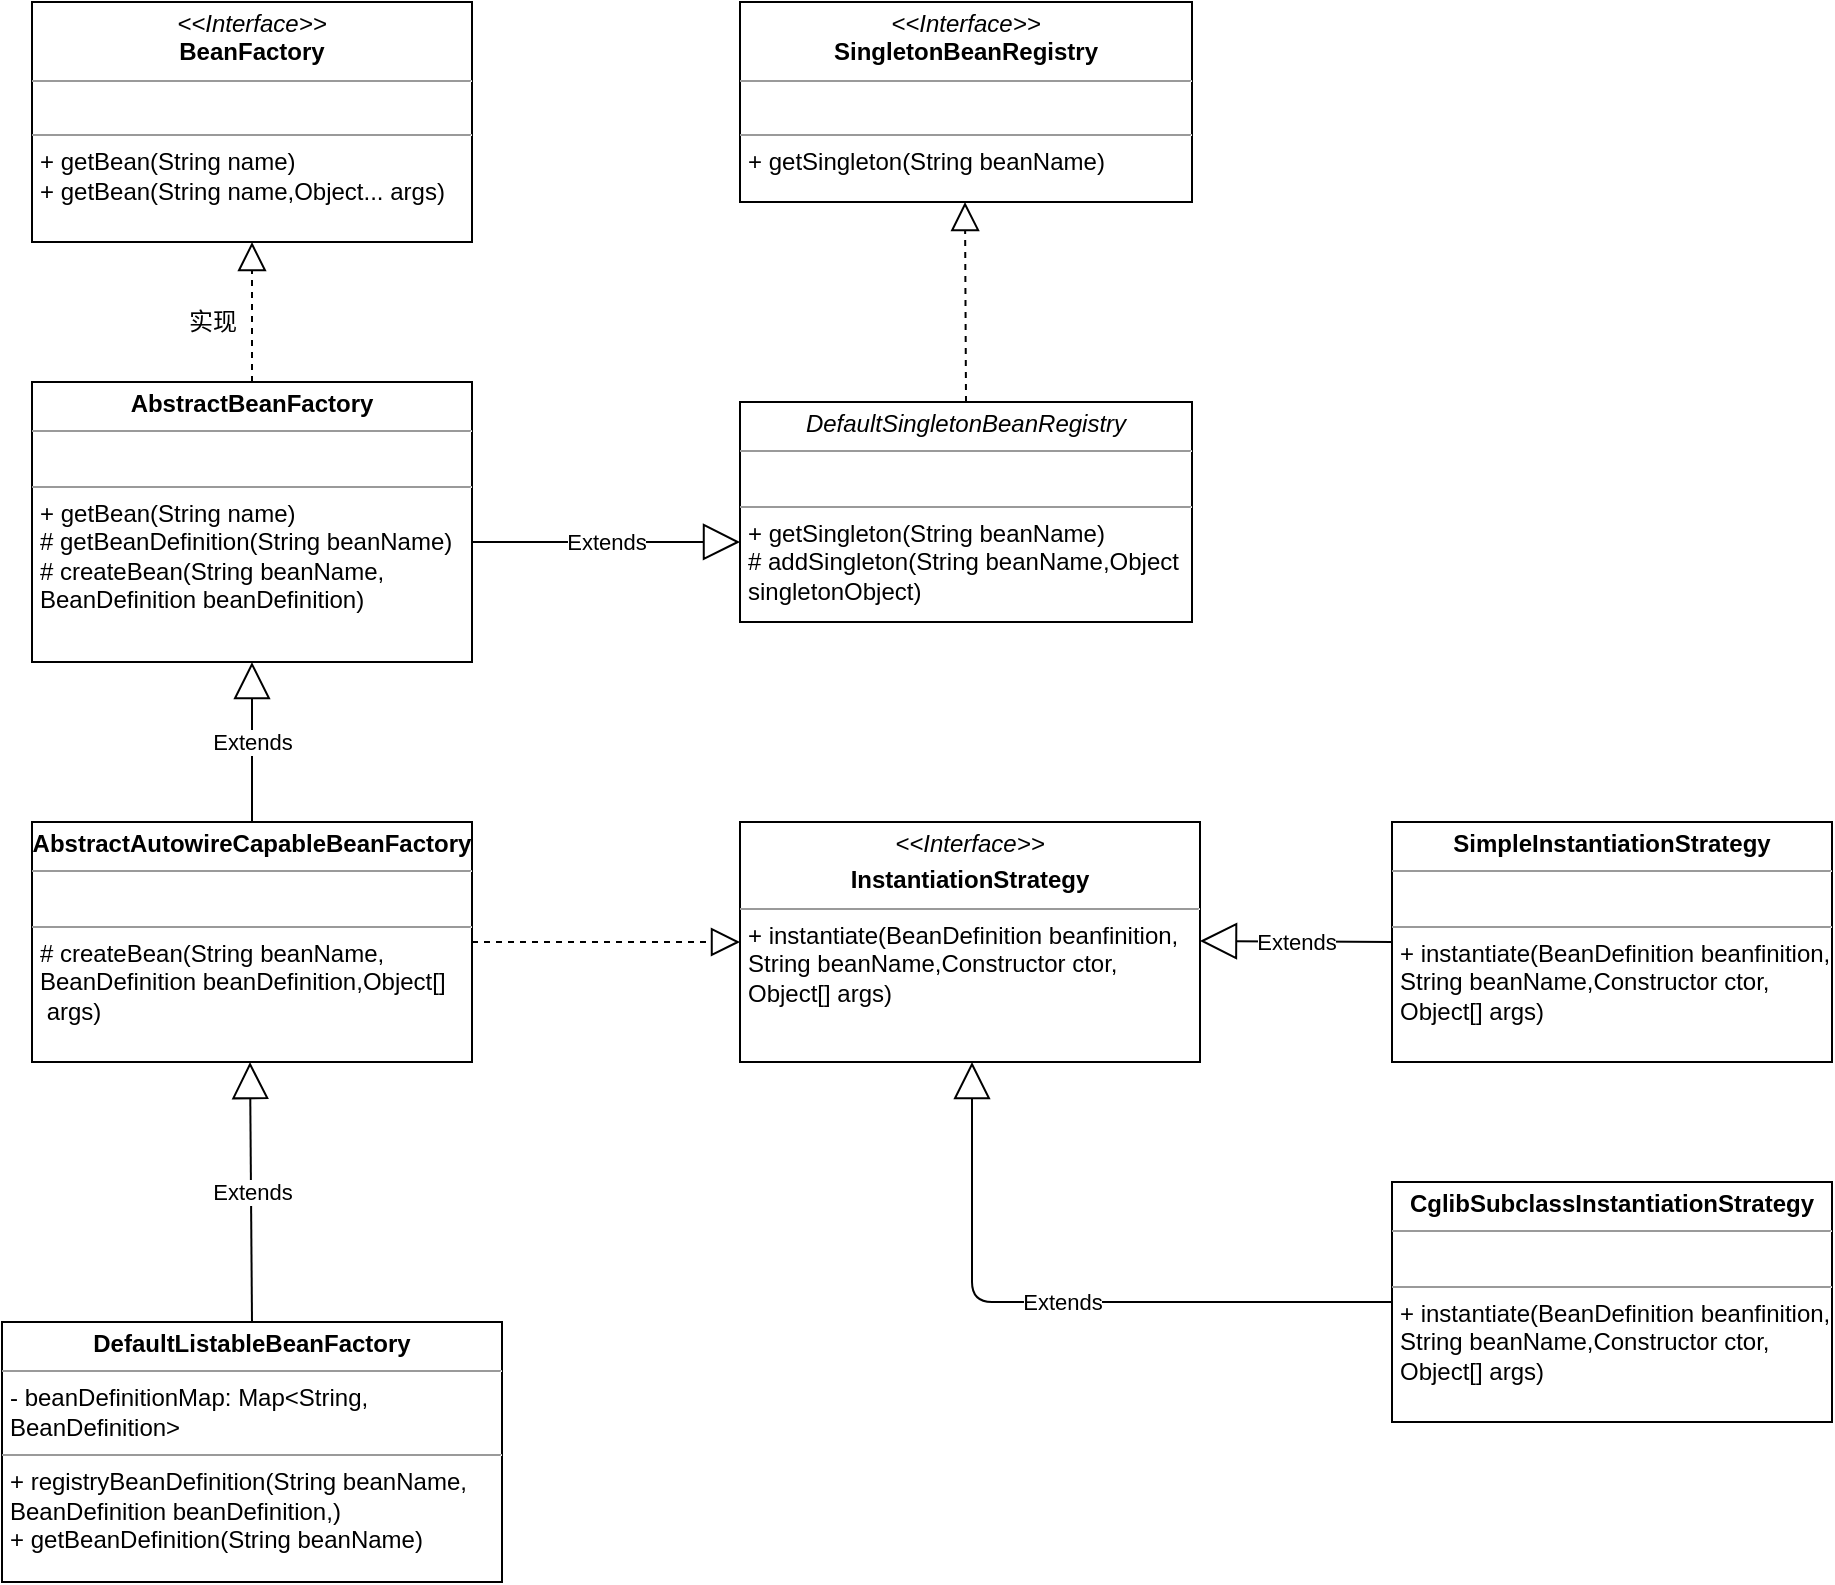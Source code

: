 <mxfile version="14.9.6" type="device"><diagram id="6EK1qQfxJugf2_wXpq0B" name="第 1 页"><mxGraphModel dx="1422" dy="822" grid="1" gridSize="10" guides="1" tooltips="1" connect="1" arrows="1" fold="1" page="1" pageScale="1" pageWidth="827" pageHeight="1169" background="none" math="0" shadow="0"><root><mxCell id="0"/><mxCell id="1" parent="0"/><mxCell id="wFGo5rGqJg8Xc-vRmlnR-1" value="&lt;p style=&quot;margin: 0px ; margin-top: 4px ; text-align: center&quot;&gt;&lt;i&gt;&amp;lt;&amp;lt;Interface&amp;gt;&amp;gt;&lt;/i&gt;&lt;br&gt;&lt;b&gt;BeanFactory&lt;/b&gt;&lt;/p&gt;&lt;hr size=&quot;1&quot;&gt;&lt;p style=&quot;margin: 0px ; margin-left: 4px&quot;&gt;&lt;br&gt;&lt;/p&gt;&lt;hr size=&quot;1&quot;&gt;&lt;p style=&quot;margin: 0px ; margin-left: 4px&quot;&gt;+ getBean(String name)&lt;br&gt;+ getBean(String name,Object... args)&lt;/p&gt;" style="verticalAlign=top;align=left;overflow=fill;fontSize=12;fontFamily=Helvetica;html=1;" vertex="1" parent="1"><mxGeometry x="60" y="70" width="220" height="120" as="geometry"/></mxCell><mxCell id="wFGo5rGqJg8Xc-vRmlnR-2" value="&lt;p style=&quot;margin: 0px ; margin-top: 4px ; text-align: center&quot;&gt;&lt;b&gt;AbstractBeanFactory&lt;/b&gt;&lt;/p&gt;&lt;hr size=&quot;1&quot;&gt;&lt;p style=&quot;margin: 0px ; margin-left: 4px&quot;&gt;&lt;br&gt;&lt;/p&gt;&lt;hr size=&quot;1&quot;&gt;&lt;p style=&quot;margin: 0px ; margin-left: 4px&quot;&gt;+ getBean(String name)&lt;br&gt;# getBeanDefinition(String beanName)&lt;/p&gt;&lt;p style=&quot;margin: 0px ; margin-left: 4px&quot;&gt;# createBean(String beanName,&lt;/p&gt;&lt;p style=&quot;margin: 0px ; margin-left: 4px&quot;&gt;BeanDefinition beanDefinition)&lt;/p&gt;" style="verticalAlign=top;align=left;overflow=fill;fontSize=12;fontFamily=Helvetica;html=1;" vertex="1" parent="1"><mxGeometry x="60" y="260" width="220" height="140" as="geometry"/></mxCell><mxCell id="wFGo5rGqJg8Xc-vRmlnR-6" value="Extends" style="endArrow=block;endSize=16;endFill=0;html=1;exitX=1;exitY=0.571;exitDx=0;exitDy=0;exitPerimeter=0;" edge="1" parent="1" source="wFGo5rGqJg8Xc-vRmlnR-2"><mxGeometry width="160" relative="1" as="geometry"><mxPoint x="290" y="340" as="sourcePoint"/><mxPoint x="414" y="340" as="targetPoint"/></mxGeometry></mxCell><mxCell id="wFGo5rGqJg8Xc-vRmlnR-8" value="实现" style="text;html=1;align=center;verticalAlign=middle;resizable=0;points=[];autosize=1;strokeColor=none;" vertex="1" parent="1"><mxGeometry x="130" y="220" width="40" height="20" as="geometry"/></mxCell><mxCell id="wFGo5rGqJg8Xc-vRmlnR-9" value="" style="endArrow=block;dashed=1;endFill=0;endSize=12;html=1;exitX=0.5;exitY=0;exitDx=0;exitDy=0;entryX=0.5;entryY=1;entryDx=0;entryDy=0;" edge="1" parent="1" source="wFGo5rGqJg8Xc-vRmlnR-2" target="wFGo5rGqJg8Xc-vRmlnR-1"><mxGeometry width="160" relative="1" as="geometry"><mxPoint x="20" y="190" as="sourcePoint"/><mxPoint x="180" y="190" as="targetPoint"/></mxGeometry></mxCell><mxCell id="wFGo5rGqJg8Xc-vRmlnR-10" value="&lt;p style=&quot;margin: 0px ; margin-top: 4px ; text-align: center&quot;&gt;&lt;i&gt;&amp;lt;&amp;lt;Interface&amp;gt;&amp;gt;&lt;/i&gt;&lt;br&gt;&lt;b&gt;SingletonBeanRegistry&lt;/b&gt;&lt;/p&gt;&lt;hr size=&quot;1&quot;&gt;&lt;p style=&quot;margin: 0px ; margin-left: 4px&quot;&gt;&lt;br&gt;&lt;/p&gt;&lt;hr size=&quot;1&quot;&gt;&lt;p style=&quot;margin: 0px ; margin-left: 4px&quot;&gt;+ getSingleton(String beanName)&lt;br&gt;&lt;/p&gt;" style="verticalAlign=top;align=left;overflow=fill;fontSize=12;fontFamily=Helvetica;html=1;" vertex="1" parent="1"><mxGeometry x="414" y="70" width="226" height="100" as="geometry"/></mxCell><mxCell id="wFGo5rGqJg8Xc-vRmlnR-11" value="&lt;p style=&quot;margin: 0px ; margin-top: 4px ; text-align: center&quot;&gt;&lt;i&gt;DefaultSingletonBeanRegistry&lt;/i&gt;&lt;/p&gt;&lt;hr size=&quot;1&quot;&gt;&lt;p style=&quot;margin: 0px ; margin-left: 4px&quot;&gt;&lt;br&gt;&lt;/p&gt;&lt;hr size=&quot;1&quot;&gt;&lt;p style=&quot;margin: 0px ; margin-left: 4px&quot;&gt;+ getSingleton(String beanName)&lt;/p&gt;&lt;p style=&quot;margin: 0px ; margin-left: 4px&quot;&gt;# addSingleton(String beanName,Object&lt;/p&gt;&lt;p style=&quot;margin: 0px ; margin-left: 4px&quot;&gt;singletonObject)&lt;/p&gt;" style="verticalAlign=top;align=left;overflow=fill;fontSize=12;fontFamily=Helvetica;html=1;" vertex="1" parent="1"><mxGeometry x="414" y="270" width="226" height="110" as="geometry"/></mxCell><mxCell id="wFGo5rGqJg8Xc-vRmlnR-12" value="" style="endArrow=block;dashed=1;endFill=0;endSize=12;html=1;exitX=0.5;exitY=0;exitDx=0;exitDy=0;entryX=0.5;entryY=1;entryDx=0;entryDy=0;" edge="1" parent="1" source="wFGo5rGqJg8Xc-vRmlnR-11"><mxGeometry width="160" relative="1" as="geometry"><mxPoint x="526.5" y="240" as="sourcePoint"/><mxPoint x="526.5" y="170" as="targetPoint"/></mxGeometry></mxCell><mxCell id="wFGo5rGqJg8Xc-vRmlnR-13" value="&lt;p style=&quot;margin: 0px ; margin-top: 4px ; text-align: center&quot;&gt;&lt;b&gt;AbstractAutowireCapableBeanFactory&lt;/b&gt;&lt;/p&gt;&lt;hr size=&quot;1&quot;&gt;&lt;p style=&quot;margin: 0px ; margin-left: 4px&quot;&gt;&lt;br&gt;&lt;/p&gt;&lt;hr size=&quot;1&quot;&gt;&lt;p style=&quot;margin: 0px ; margin-left: 4px&quot;&gt;# createBean(String beanName,&lt;/p&gt;&lt;p style=&quot;margin: 0px ; margin-left: 4px&quot;&gt;BeanDefinition beanDefinition,Object[]&lt;/p&gt;&lt;p style=&quot;margin: 0px ; margin-left: 4px&quot;&gt;&amp;nbsp;args)&lt;/p&gt;" style="verticalAlign=top;align=left;overflow=fill;fontSize=12;fontFamily=Helvetica;html=1;" vertex="1" parent="1"><mxGeometry x="60" y="480" width="220" height="120" as="geometry"/></mxCell><mxCell id="wFGo5rGqJg8Xc-vRmlnR-14" value="Extends" style="endArrow=block;endSize=16;endFill=0;html=1;exitX=0.5;exitY=0;exitDx=0;exitDy=0;" edge="1" parent="1" source="wFGo5rGqJg8Xc-vRmlnR-13"><mxGeometry width="160" relative="1" as="geometry"><mxPoint x="36" y="400.0" as="sourcePoint"/><mxPoint x="170" y="400.06" as="targetPoint"/></mxGeometry></mxCell><mxCell id="wFGo5rGqJg8Xc-vRmlnR-15" value="&lt;p style=&quot;margin: 0px ; margin-top: 4px ; text-align: center&quot;&gt;&lt;i&gt;&amp;lt;&amp;lt;Interface&amp;gt;&amp;gt;&lt;/i&gt;&lt;br&gt;&lt;/p&gt;&lt;p style=&quot;margin: 0px ; margin-top: 4px ; text-align: center&quot;&gt;&lt;b&gt;InstantiationStrategy&lt;/b&gt;&lt;/p&gt;&lt;hr size=&quot;1&quot;&gt;&lt;p style=&quot;margin: 0px ; margin-left: 4px&quot;&gt;+ instantiate(BeanDefinition beanfinition,&lt;/p&gt;&lt;p style=&quot;margin: 0px ; margin-left: 4px&quot;&gt;String beanName,Constructor ctor,&lt;/p&gt;&lt;p style=&quot;margin: 0px ; margin-left: 4px&quot;&gt;Object[] args)&lt;/p&gt;" style="verticalAlign=top;align=left;overflow=fill;fontSize=12;fontFamily=Helvetica;html=1;" vertex="1" parent="1"><mxGeometry x="414" y="480" width="230" height="120" as="geometry"/></mxCell><mxCell id="wFGo5rGqJg8Xc-vRmlnR-16" value="" style="endArrow=block;dashed=1;endFill=0;endSize=12;html=1;entryX=0;entryY=0.5;entryDx=0;entryDy=0;" edge="1" parent="1" target="wFGo5rGqJg8Xc-vRmlnR-15"><mxGeometry width="160" relative="1" as="geometry"><mxPoint x="280" y="540" as="sourcePoint"/><mxPoint x="440" y="540" as="targetPoint"/></mxGeometry></mxCell><mxCell id="wFGo5rGqJg8Xc-vRmlnR-17" value="&lt;p style=&quot;margin: 0px ; margin-top: 4px ; text-align: center&quot;&gt;&lt;b&gt;SimpleInstantiationStrategy&lt;/b&gt;&lt;/p&gt;&lt;hr size=&quot;1&quot;&gt;&lt;p style=&quot;margin: 0px ; margin-left: 4px&quot;&gt;&lt;br&gt;&lt;/p&gt;&lt;hr size=&quot;1&quot;&gt;&lt;p style=&quot;margin: 0px 0px 0px 4px&quot;&gt;+ instantiate(BeanDefinition beanfinition,&lt;/p&gt;&lt;p style=&quot;margin: 0px 0px 0px 4px&quot;&gt;String beanName,Constructor ctor,&lt;/p&gt;&lt;p style=&quot;margin: 0px 0px 0px 4px&quot;&gt;Object[] args)&lt;/p&gt;" style="verticalAlign=top;align=left;overflow=fill;fontSize=12;fontFamily=Helvetica;html=1;" vertex="1" parent="1"><mxGeometry x="740" y="480" width="220" height="120" as="geometry"/></mxCell><mxCell id="wFGo5rGqJg8Xc-vRmlnR-18" value="Extends" style="endArrow=block;endSize=16;endFill=0;html=1;exitX=0;exitY=0.5;exitDx=0;exitDy=0;" edge="1" parent="1" source="wFGo5rGqJg8Xc-vRmlnR-17"><mxGeometry width="160" relative="1" as="geometry"><mxPoint x="484" y="550" as="sourcePoint"/><mxPoint x="644" y="539.5" as="targetPoint"/></mxGeometry></mxCell><mxCell id="wFGo5rGqJg8Xc-vRmlnR-19" value="&lt;p style=&quot;margin: 0px ; margin-top: 4px ; text-align: center&quot;&gt;&lt;b&gt;CglibSubclassInstantiationStrategy&lt;/b&gt;&lt;/p&gt;&lt;hr size=&quot;1&quot;&gt;&lt;p style=&quot;margin: 0px ; margin-left: 4px&quot;&gt;&lt;br&gt;&lt;/p&gt;&lt;hr size=&quot;1&quot;&gt;&lt;p style=&quot;margin: 0px 0px 0px 4px&quot;&gt;+ instantiate(BeanDefinition beanfinition,&lt;/p&gt;&lt;p style=&quot;margin: 0px 0px 0px 4px&quot;&gt;String beanName,Constructor ctor,&lt;/p&gt;&lt;p style=&quot;margin: 0px 0px 0px 4px&quot;&gt;Object[] args)&lt;/p&gt;" style="verticalAlign=top;align=left;overflow=fill;fontSize=12;fontFamily=Helvetica;html=1;" vertex="1" parent="1"><mxGeometry x="740" y="660" width="220" height="120" as="geometry"/></mxCell><mxCell id="wFGo5rGqJg8Xc-vRmlnR-20" value="Extends" style="endArrow=block;endSize=16;endFill=0;html=1;exitX=0;exitY=0.5;exitDx=0;exitDy=0;" edge="1" parent="1" source="wFGo5rGqJg8Xc-vRmlnR-19"><mxGeometry width="160" relative="1" as="geometry"><mxPoint x="626" y="600.5" as="sourcePoint"/><mxPoint x="530" y="600" as="targetPoint"/><Array as="points"><mxPoint x="530" y="720"/></Array></mxGeometry></mxCell><mxCell id="wFGo5rGqJg8Xc-vRmlnR-21" value="&lt;p style=&quot;margin: 0px ; margin-top: 4px ; text-align: center&quot;&gt;&lt;b&gt;DefaultListableBeanFactory&lt;/b&gt;&lt;/p&gt;&lt;hr size=&quot;1&quot;&gt;&lt;p style=&quot;margin: 0px ; margin-left: 4px&quot;&gt;- beanDefinitionMap: Map&amp;lt;String,&lt;/p&gt;&lt;p style=&quot;margin: 0px ; margin-left: 4px&quot;&gt;BeanDefinition&amp;gt;&lt;/p&gt;&lt;hr size=&quot;1&quot;&gt;&lt;p style=&quot;margin: 0px ; margin-left: 4px&quot;&gt;+ registryBeanDefinition(String beanName,&lt;/p&gt;&lt;p style=&quot;margin: 0px ; margin-left: 4px&quot;&gt;BeanDefinition beanDefinition,)&lt;/p&gt;&lt;p style=&quot;margin: 0px ; margin-left: 4px&quot;&gt;+ getBeanDefinition(String beanName)&lt;/p&gt;" style="verticalAlign=top;align=left;overflow=fill;fontSize=12;fontFamily=Helvetica;html=1;" vertex="1" parent="1"><mxGeometry x="45" y="730" width="250" height="130" as="geometry"/></mxCell><mxCell id="wFGo5rGqJg8Xc-vRmlnR-22" value="Extends" style="endArrow=block;endSize=16;endFill=0;html=1;exitX=0.5;exitY=0;exitDx=0;exitDy=0;" edge="1" parent="1" source="wFGo5rGqJg8Xc-vRmlnR-21"><mxGeometry width="160" relative="1" as="geometry"><mxPoint x="169" y="679.94" as="sourcePoint"/><mxPoint x="169" y="600" as="targetPoint"/></mxGeometry></mxCell></root></mxGraphModel></diagram></mxfile>
